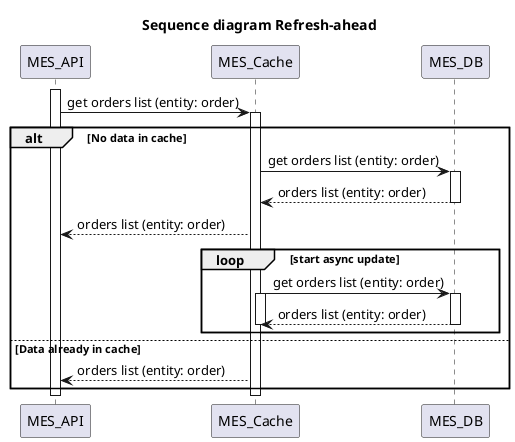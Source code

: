 ﻿@startuml
title Sequence diagram Refresh-ahead

participant MES_API
participant MES_Cache
participant MES_DB

activate MES_API

MES_API -> MES_Cache: get orders list (entity: order)
activate MES_Cache
alt No data in cache
    MES_Cache -> MES_DB: get orders list (entity: order)
    activate MES_DB
    MES_DB --> MES_Cache: orders list (entity: order)
    deactivate MES_DB
    MES_Cache --> MES_API: orders list (entity: order)
    loop start async update
        MES_Cache -> MES_DB: get orders list (entity: order)
        activate MES_Cache
        activate MES_DB
        MES_DB --> MES_Cache: orders list (entity: order)
        deactivate MES_DB
        deactivate MES_Cache
    end
else Data already in cache
    MES_Cache --> MES_API: orders list (entity: order)
end
deactivate MES_Cache

deactivate MES_API

@enduml
